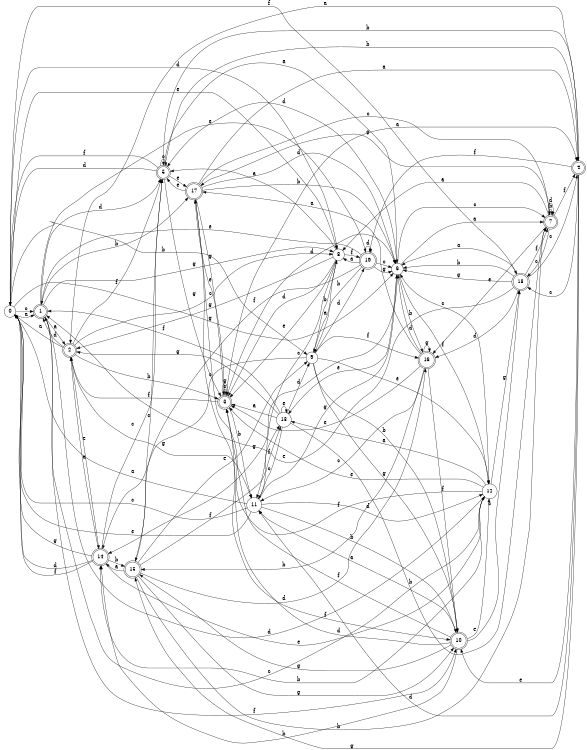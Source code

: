 digraph n16_2 {
__start0 [label="" shape="none"];

rankdir=LR;
size="8,5";

s0 [style="filled", color="black", fillcolor="white" shape="circle", label="0"];
s1 [style="rounded,filled", color="black", fillcolor="white" shape="doublecircle", label="1"];
s2 [style="rounded,filled", color="black", fillcolor="white" shape="doublecircle", label="2"];
s3 [style="rounded,filled", color="black", fillcolor="white" shape="doublecircle", label="3"];
s4 [style="rounded,filled", color="black", fillcolor="white" shape="doublecircle", label="4"];
s5 [style="rounded,filled", color="black", fillcolor="white" shape="doublecircle", label="5"];
s6 [style="filled", color="black", fillcolor="white" shape="circle", label="6"];
s7 [style="rounded,filled", color="black", fillcolor="white" shape="doublecircle", label="7"];
s8 [style="filled", color="black", fillcolor="white" shape="circle", label="8"];
s9 [style="filled", color="black", fillcolor="white" shape="circle", label="9"];
s10 [style="rounded,filled", color="black", fillcolor="white" shape="doublecircle", label="10"];
s11 [style="filled", color="black", fillcolor="white" shape="circle", label="11"];
s12 [style="filled", color="black", fillcolor="white" shape="circle", label="12"];
s13 [style="filled", color="black", fillcolor="white" shape="circle", label="13"];
s14 [style="rounded,filled", color="black", fillcolor="white" shape="doublecircle", label="14"];
s15 [style="rounded,filled", color="black", fillcolor="white" shape="doublecircle", label="15"];
s16 [style="rounded,filled", color="black", fillcolor="white" shape="doublecircle", label="16"];
s17 [style="rounded,filled", color="black", fillcolor="white" shape="doublecircle", label="17"];
s18 [style="rounded,filled", color="black", fillcolor="white" shape="doublecircle", label="18"];
s19 [style="rounded,filled", color="black", fillcolor="white" shape="doublecircle", label="19"];
s0 -> s1 [label="a"];
s0 -> s9 [label="b"];
s0 -> s1 [label="c"];
s0 -> s8 [label="d"];
s0 -> s8 [label="e"];
s0 -> s18 [label="f"];
s0 -> s6 [label="g"];
s1 -> s2 [label="a"];
s1 -> s17 [label="b"];
s1 -> s12 [label="c"];
s1 -> s5 [label="d"];
s1 -> s19 [label="e"];
s1 -> s10 [label="f"];
s1 -> s8 [label="g"];
s2 -> s0 [label="a"];
s2 -> s3 [label="b"];
s2 -> s8 [label="c"];
s2 -> s1 [label="d"];
s2 -> s14 [label="e"];
s2 -> s5 [label="f"];
s2 -> s11 [label="g"];
s3 -> s4 [label="a"];
s3 -> s11 [label="b"];
s3 -> s3 [label="c"];
s3 -> s6 [label="d"];
s3 -> s17 [label="e"];
s3 -> s2 [label="f"];
s3 -> s3 [label="g"];
s4 -> s2 [label="a"];
s4 -> s5 [label="b"];
s4 -> s18 [label="c"];
s4 -> s11 [label="d"];
s4 -> s10 [label="e"];
s4 -> s19 [label="f"];
s4 -> s15 [label="g"];
s5 -> s6 [label="a"];
s5 -> s4 [label="b"];
s5 -> s5 [label="c"];
s5 -> s0 [label="d"];
s5 -> s17 [label="e"];
s5 -> s0 [label="f"];
s5 -> s3 [label="g"];
s6 -> s7 [label="a"];
s6 -> s16 [label="b"];
s6 -> s7 [label="c"];
s6 -> s5 [label="d"];
s6 -> s13 [label="e"];
s6 -> s12 [label="f"];
s6 -> s14 [label="g"];
s7 -> s8 [label="a"];
s7 -> s7 [label="b"];
s7 -> s18 [label="c"];
s7 -> s7 [label="d"];
s7 -> s16 [label="e"];
s7 -> s4 [label="f"];
s7 -> s17 [label="g"];
s8 -> s5 [label="a"];
s8 -> s9 [label="b"];
s8 -> s11 [label="c"];
s8 -> s3 [label="d"];
s8 -> s3 [label="e"];
s8 -> s19 [label="f"];
s8 -> s2 [label="g"];
s9 -> s8 [label="a"];
s9 -> s10 [label="b"];
s9 -> s14 [label="c"];
s9 -> s19 [label="d"];
s9 -> s12 [label="e"];
s9 -> s16 [label="f"];
s9 -> s10 [label="g"];
s10 -> s11 [label="a"];
s10 -> s14 [label="b"];
s10 -> s18 [label="c"];
s10 -> s3 [label="d"];
s10 -> s12 [label="e"];
s10 -> s3 [label="f"];
s10 -> s15 [label="g"];
s11 -> s0 [label="a"];
s11 -> s10 [label="b"];
s11 -> s0 [label="c"];
s11 -> s12 [label="d"];
s11 -> s0 [label="e"];
s11 -> s13 [label="f"];
s11 -> s6 [label="g"];
s12 -> s13 [label="a"];
s12 -> s14 [label="b"];
s12 -> s6 [label="c"];
s12 -> s1 [label="d"];
s12 -> s3 [label="e"];
s12 -> s17 [label="f"];
s12 -> s18 [label="g"];
s13 -> s3 [label="a"];
s13 -> s7 [label="b"];
s13 -> s11 [label="c"];
s13 -> s9 [label="d"];
s13 -> s13 [label="e"];
s13 -> s1 [label="f"];
s13 -> s2 [label="g"];
s14 -> s2 [label="a"];
s14 -> s15 [label="b"];
s14 -> s5 [label="c"];
s14 -> s0 [label="d"];
s14 -> s12 [label="e"];
s14 -> s0 [label="f"];
s14 -> s0 [label="g"];
s15 -> s14 [label="a"];
s15 -> s7 [label="b"];
s15 -> s5 [label="c"];
s15 -> s16 [label="d"];
s15 -> s9 [label="e"];
s15 -> s13 [label="f"];
s15 -> s10 [label="g"];
s16 -> s17 [label="a"];
s16 -> s15 [label="b"];
s16 -> s11 [label="c"];
s16 -> s6 [label="d"];
s16 -> s3 [label="e"];
s16 -> s10 [label="f"];
s16 -> s16 [label="g"];
s17 -> s4 [label="a"];
s17 -> s6 [label="b"];
s17 -> s7 [label="c"];
s17 -> s6 [label="d"];
s17 -> s5 [label="e"];
s17 -> s10 [label="f"];
s17 -> s3 [label="g"];
s18 -> s6 [label="a"];
s18 -> s6 [label="b"];
s18 -> s4 [label="c"];
s18 -> s16 [label="d"];
s18 -> s1 [label="e"];
s18 -> s7 [label="f"];
s18 -> s6 [label="g"];
s19 -> s8 [label="a"];
s19 -> s9 [label="b"];
s19 -> s6 [label="c"];
s19 -> s19 [label="d"];
s19 -> s1 [label="e"];
s19 -> s15 [label="f"];
s19 -> s6 [label="g"];

}